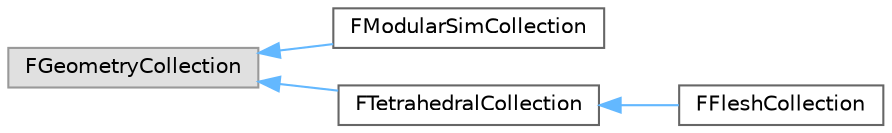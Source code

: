 digraph "Graphical Class Hierarchy"
{
 // INTERACTIVE_SVG=YES
 // LATEX_PDF_SIZE
  bgcolor="transparent";
  edge [fontname=Helvetica,fontsize=10,labelfontname=Helvetica,labelfontsize=10];
  node [fontname=Helvetica,fontsize=10,shape=box,height=0.2,width=0.4];
  rankdir="LR";
  Node0 [id="Node000000",label="FGeometryCollection",height=0.2,width=0.4,color="grey60", fillcolor="#E0E0E0", style="filled",tooltip=" "];
  Node0 -> Node1 [id="edge4014_Node000000_Node000001",dir="back",color="steelblue1",style="solid",tooltip=" "];
  Node1 [id="Node000001",label="FModularSimCollection",height=0.2,width=0.4,color="grey40", fillcolor="white", style="filled",URL="$df/d4a/classFModularSimCollection.html",tooltip="FModularSimCollection (FTransformCollection)"];
  Node0 -> Node2 [id="edge4015_Node000000_Node000002",dir="back",color="steelblue1",style="solid",tooltip=" "];
  Node2 [id="Node000002",label="FTetrahedralCollection",height=0.2,width=0.4,color="grey40", fillcolor="white", style="filled",URL="$d8/dc4/classFTetrahedralCollection.html",tooltip="FTetrahedralCollection (FGeometryCollection)"];
  Node2 -> Node3 [id="edge4016_Node000002_Node000003",dir="back",color="steelblue1",style="solid",tooltip=" "];
  Node3 [id="Node000003",label="FFleshCollection",height=0.2,width=0.4,color="grey40", fillcolor="white", style="filled",URL="$df/dca/classFFleshCollection.html",tooltip="FFleshCollection (FTetrehidralCollection)"];
}
